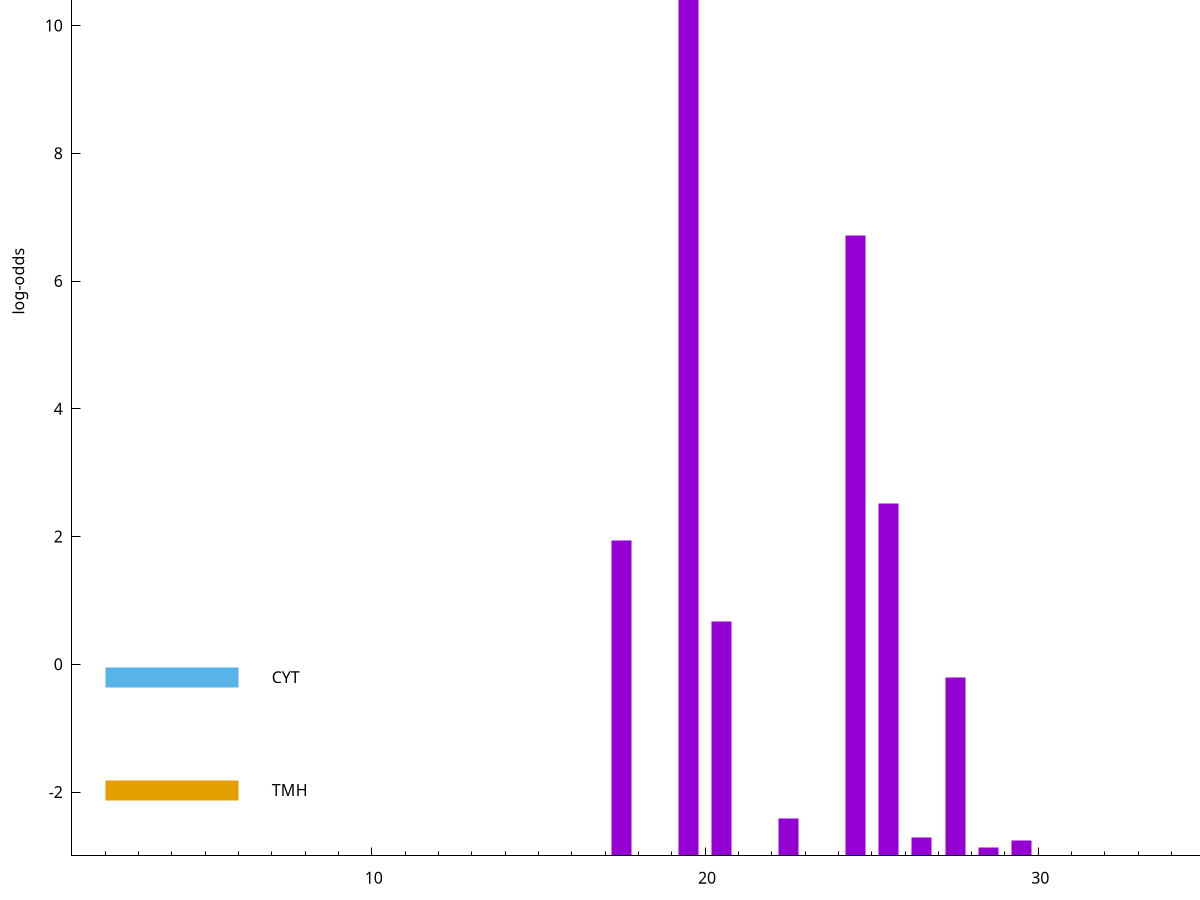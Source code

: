 set title "LipoP predictions for SRR5666573.gff"
set size 2., 1.4
set xrange [1:70] 
set mxtics 10
set yrange [-3:15]
set y2range [0:18]
set ylabel "log-odds"
set term postscript eps color solid "Helvetica" 30
set output "SRR5666573.gff6.eps"
set arrow from 2,11.4368 to 6,11.4368 nohead lt 1 lw 20
set label "SpI" at 7,11.4368
set arrow from 2,-0.200913 to 6,-0.200913 nohead lt 3 lw 20
set label "CYT" at 7,-0.200913
set arrow from 2,-1.96833 to 6,-1.96833 nohead lt 4 lw 20
set label "TMH" at 7,-1.96833
set arrow from 2,11.4368 to 6,11.4368 nohead lt 1 lw 20
set label "SpI" at 7,11.4368
# NOTE: The scores below are the log-odds scores with the threshold
# NOTE: subtracted (a hack to make gnuplot make the histogram all
# NOTE: look nice).
plot "-" axes x1y2 title "" with impulses lt 1 lw 20
19.500000 14.373800
24.500000 9.721450
25.500000 5.524050
17.500000 4.946180
20.500000 3.665680
27.500000 2.795872
22.500000 0.580840
26.500000 0.294190
29.500000 0.236170
28.500000 0.134900
e
exit
